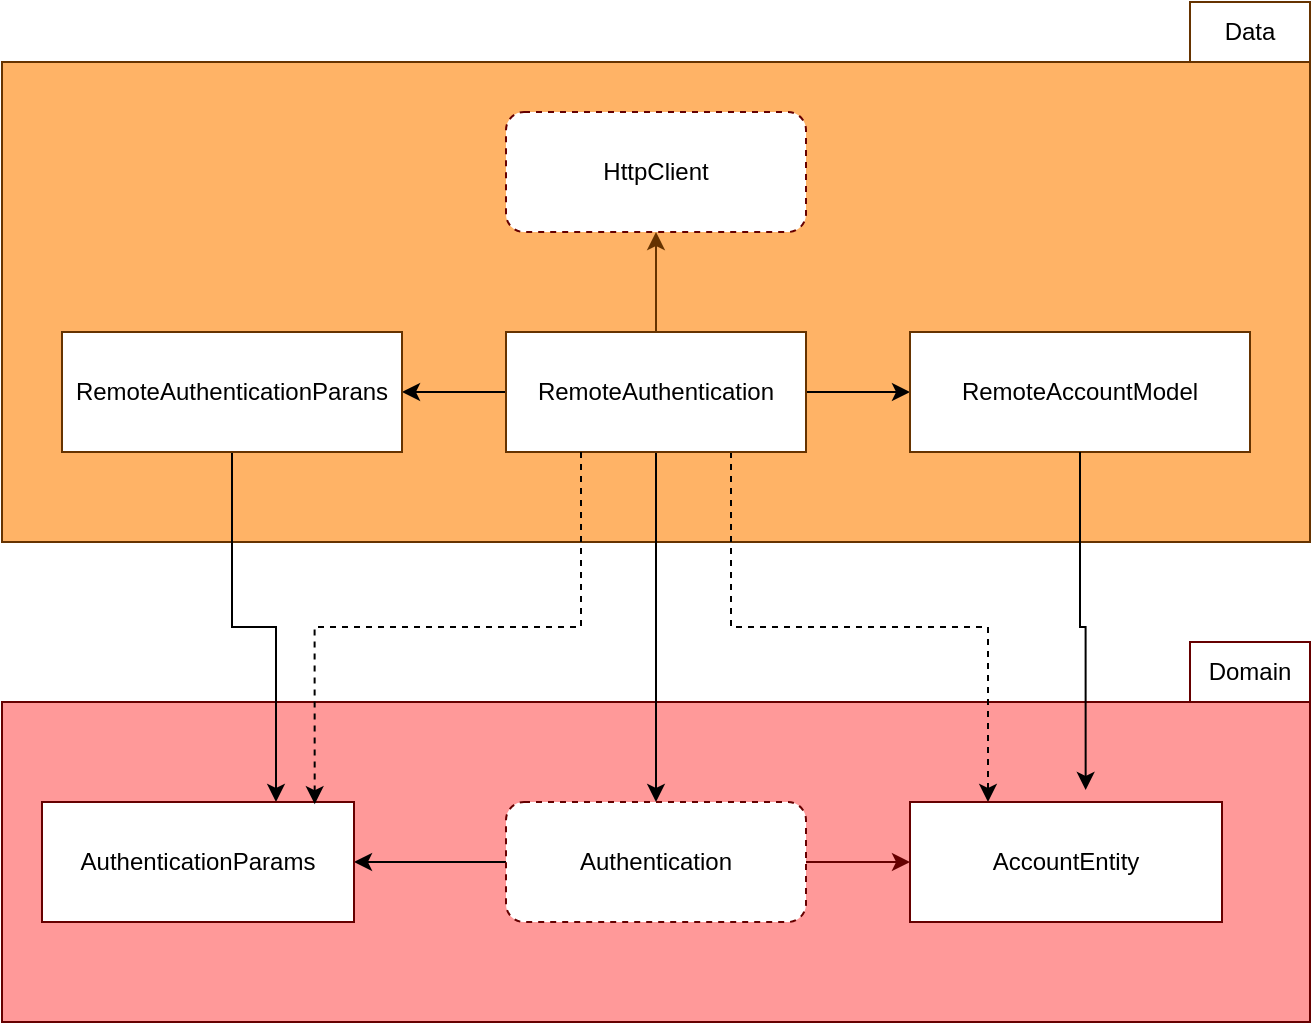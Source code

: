 <mxfile version="22.1.21" type="github">
  <diagram name="Página-1" id="nQvzwcfc2NZZMX5gS397">
    <mxGraphModel dx="792" dy="750" grid="1" gridSize="10" guides="1" tooltips="1" connect="1" arrows="1" fold="1" page="1" pageScale="1" pageWidth="827" pageHeight="1169" math="0" shadow="0">
      <root>
        <mxCell id="0" />
        <mxCell id="1" parent="0" />
        <mxCell id="wVgsVWarhEqWhFNqA1bF-2" value="" style="rounded=0;whiteSpace=wrap;html=1;fillColor=#FFB366;strokeColor=#663300;" parent="1" vertex="1">
          <mxGeometry x="30" y="345" width="654" height="240" as="geometry" />
        </mxCell>
        <mxCell id="wVgsVWarhEqWhFNqA1bF-11" value="" style="rounded=0;whiteSpace=wrap;html=1;fillColor=#FF9999;strokeColor=#660000;" parent="1" vertex="1">
          <mxGeometry x="30" y="665" width="654" height="160" as="geometry" />
        </mxCell>
        <mxCell id="wVgsVWarhEqWhFNqA1bF-22" style="edgeStyle=orthogonalEdgeStyle;rounded=0;orthogonalLoop=1;jettySize=auto;html=1;strokeColor=#663300;" parent="1" source="wVgsVWarhEqWhFNqA1bF-1" target="wVgsVWarhEqWhFNqA1bF-21" edge="1">
          <mxGeometry relative="1" as="geometry" />
        </mxCell>
        <mxCell id="fmpgbfUZkm80g3jcUYVh-4" style="edgeStyle=orthogonalEdgeStyle;rounded=0;orthogonalLoop=1;jettySize=auto;html=1;" edge="1" parent="1" source="wVgsVWarhEqWhFNqA1bF-1" target="fmpgbfUZkm80g3jcUYVh-2">
          <mxGeometry relative="1" as="geometry" />
        </mxCell>
        <mxCell id="fmpgbfUZkm80g3jcUYVh-5" style="edgeStyle=orthogonalEdgeStyle;rounded=0;orthogonalLoop=1;jettySize=auto;html=1;" edge="1" parent="1" source="wVgsVWarhEqWhFNqA1bF-1" target="fmpgbfUZkm80g3jcUYVh-1">
          <mxGeometry relative="1" as="geometry" />
        </mxCell>
        <mxCell id="fmpgbfUZkm80g3jcUYVh-6" style="edgeStyle=orthogonalEdgeStyle;rounded=0;orthogonalLoop=1;jettySize=auto;html=1;" edge="1" parent="1" source="wVgsVWarhEqWhFNqA1bF-1" target="wVgsVWarhEqWhFNqA1bF-13">
          <mxGeometry relative="1" as="geometry" />
        </mxCell>
        <mxCell id="fmpgbfUZkm80g3jcUYVh-13" style="edgeStyle=orthogonalEdgeStyle;rounded=0;orthogonalLoop=1;jettySize=auto;html=1;exitX=0.75;exitY=1;exitDx=0;exitDy=0;entryX=0.25;entryY=0;entryDx=0;entryDy=0;dashed=1;" edge="1" parent="1" source="wVgsVWarhEqWhFNqA1bF-1" target="wVgsVWarhEqWhFNqA1bF-14">
          <mxGeometry relative="1" as="geometry" />
        </mxCell>
        <mxCell id="wVgsVWarhEqWhFNqA1bF-1" value="RemoteAuthentication" style="rounded=0;whiteSpace=wrap;html=1;strokeColor=#663300;" parent="1" vertex="1">
          <mxGeometry x="282" y="480" width="150" height="60" as="geometry" />
        </mxCell>
        <mxCell id="wVgsVWarhEqWhFNqA1bF-4" value="Data" style="text;html=1;strokeColor=#663300;fillColor=none;align=center;verticalAlign=middle;whiteSpace=wrap;rounded=0;" parent="1" vertex="1">
          <mxGeometry x="624" y="315" width="60" height="30" as="geometry" />
        </mxCell>
        <mxCell id="wVgsVWarhEqWhFNqA1bF-12" style="edgeStyle=orthogonalEdgeStyle;rounded=0;orthogonalLoop=1;jettySize=auto;html=1;entryX=0;entryY=0.5;entryDx=0;entryDy=0;strokeColor=#660000;" parent="1" source="wVgsVWarhEqWhFNqA1bF-13" target="wVgsVWarhEqWhFNqA1bF-14" edge="1">
          <mxGeometry relative="1" as="geometry" />
        </mxCell>
        <mxCell id="fmpgbfUZkm80g3jcUYVh-11" style="edgeStyle=orthogonalEdgeStyle;rounded=0;orthogonalLoop=1;jettySize=auto;html=1;entryX=1;entryY=0.5;entryDx=0;entryDy=0;" edge="1" parent="1" source="wVgsVWarhEqWhFNqA1bF-13" target="fmpgbfUZkm80g3jcUYVh-3">
          <mxGeometry relative="1" as="geometry" />
        </mxCell>
        <mxCell id="wVgsVWarhEqWhFNqA1bF-13" value="Authentication" style="rounded=1;whiteSpace=wrap;html=1;dashed=1;strokeColor=#660000;" parent="1" vertex="1">
          <mxGeometry x="282" y="715" width="150" height="60" as="geometry" />
        </mxCell>
        <mxCell id="wVgsVWarhEqWhFNqA1bF-14" value="AccountEntity" style="rounded=0;whiteSpace=wrap;html=1;strokeColor=#660000;" parent="1" vertex="1">
          <mxGeometry x="484" y="715" width="156" height="60" as="geometry" />
        </mxCell>
        <mxCell id="wVgsVWarhEqWhFNqA1bF-15" value="Domain" style="text;html=1;strokeColor=#660000;fillColor=none;align=center;verticalAlign=middle;whiteSpace=wrap;rounded=0;" parent="1" vertex="1">
          <mxGeometry x="624" y="635" width="60" height="30" as="geometry" />
        </mxCell>
        <mxCell id="wVgsVWarhEqWhFNqA1bF-21" value="HttpClient" style="rounded=1;whiteSpace=wrap;html=1;dashed=1;strokeColor=#660000;" parent="1" vertex="1">
          <mxGeometry x="282" y="370" width="150" height="60" as="geometry" />
        </mxCell>
        <mxCell id="fmpgbfUZkm80g3jcUYVh-8" style="edgeStyle=orthogonalEdgeStyle;rounded=0;orthogonalLoop=1;jettySize=auto;html=1;entryX=0.75;entryY=0;entryDx=0;entryDy=0;" edge="1" parent="1" source="fmpgbfUZkm80g3jcUYVh-1" target="fmpgbfUZkm80g3jcUYVh-3">
          <mxGeometry relative="1" as="geometry" />
        </mxCell>
        <mxCell id="fmpgbfUZkm80g3jcUYVh-1" value="RemoteAuthenticationParans" style="rounded=0;whiteSpace=wrap;html=1;strokeColor=#663300;" vertex="1" parent="1">
          <mxGeometry x="60" y="480" width="170" height="60" as="geometry" />
        </mxCell>
        <mxCell id="fmpgbfUZkm80g3jcUYVh-2" value="RemoteAccountModel" style="rounded=0;whiteSpace=wrap;html=1;strokeColor=#663300;" vertex="1" parent="1">
          <mxGeometry x="484" y="480" width="170" height="60" as="geometry" />
        </mxCell>
        <mxCell id="fmpgbfUZkm80g3jcUYVh-3" value="AuthenticationParams" style="rounded=0;whiteSpace=wrap;html=1;strokeColor=#660000;" vertex="1" parent="1">
          <mxGeometry x="50" y="715" width="156" height="60" as="geometry" />
        </mxCell>
        <mxCell id="fmpgbfUZkm80g3jcUYVh-7" style="edgeStyle=orthogonalEdgeStyle;rounded=0;orthogonalLoop=1;jettySize=auto;html=1;entryX=0.563;entryY=-0.1;entryDx=0;entryDy=0;entryPerimeter=0;" edge="1" parent="1" source="fmpgbfUZkm80g3jcUYVh-2" target="wVgsVWarhEqWhFNqA1bF-14">
          <mxGeometry relative="1" as="geometry" />
        </mxCell>
        <mxCell id="fmpgbfUZkm80g3jcUYVh-12" style="edgeStyle=orthogonalEdgeStyle;rounded=0;orthogonalLoop=1;jettySize=auto;html=1;exitX=0.25;exitY=1;exitDx=0;exitDy=0;entryX=0.874;entryY=0.018;entryDx=0;entryDy=0;entryPerimeter=0;dashed=1;" edge="1" parent="1" source="wVgsVWarhEqWhFNqA1bF-1" target="fmpgbfUZkm80g3jcUYVh-3">
          <mxGeometry relative="1" as="geometry" />
        </mxCell>
      </root>
    </mxGraphModel>
  </diagram>
</mxfile>
